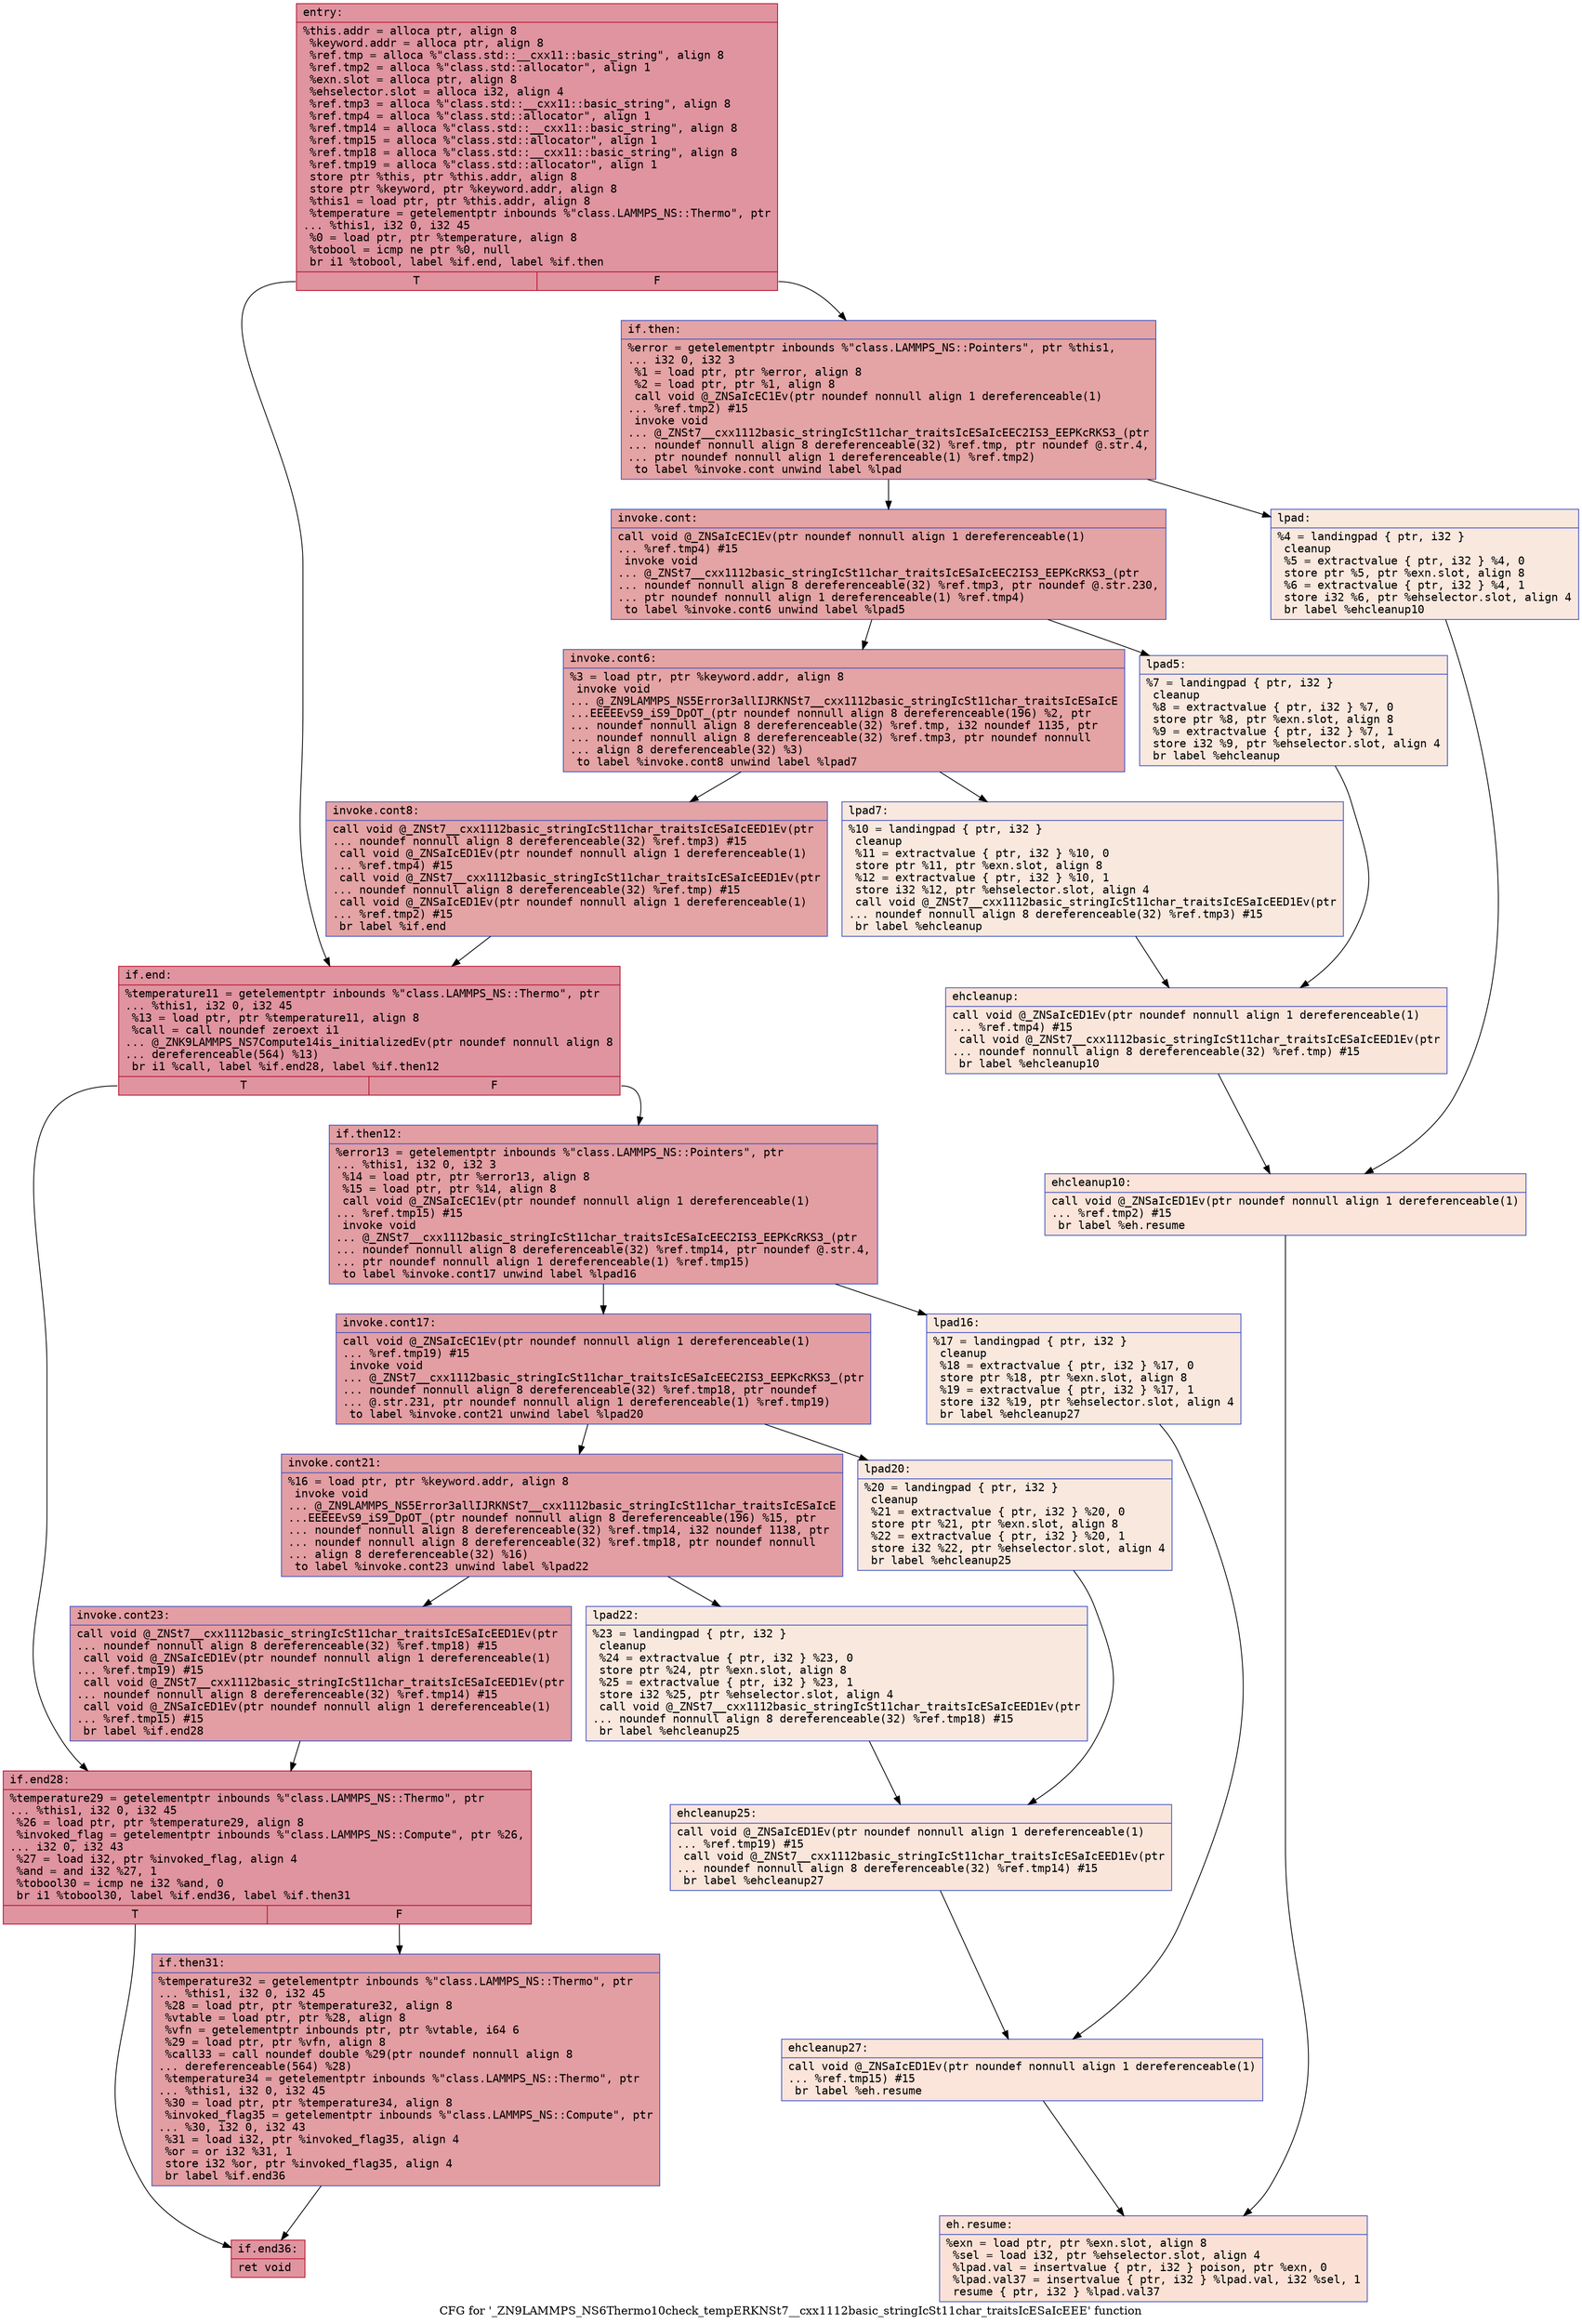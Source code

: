 digraph "CFG for '_ZN9LAMMPS_NS6Thermo10check_tempERKNSt7__cxx1112basic_stringIcSt11char_traitsIcESaIcEEE' function" {
	label="CFG for '_ZN9LAMMPS_NS6Thermo10check_tempERKNSt7__cxx1112basic_stringIcSt11char_traitsIcESaIcEEE' function";

	Node0x55bd4053f360 [shape=record,color="#b70d28ff", style=filled, fillcolor="#b70d2870" fontname="Courier",label="{entry:\l|  %this.addr = alloca ptr, align 8\l  %keyword.addr = alloca ptr, align 8\l  %ref.tmp = alloca %\"class.std::__cxx11::basic_string\", align 8\l  %ref.tmp2 = alloca %\"class.std::allocator\", align 1\l  %exn.slot = alloca ptr, align 8\l  %ehselector.slot = alloca i32, align 4\l  %ref.tmp3 = alloca %\"class.std::__cxx11::basic_string\", align 8\l  %ref.tmp4 = alloca %\"class.std::allocator\", align 1\l  %ref.tmp14 = alloca %\"class.std::__cxx11::basic_string\", align 8\l  %ref.tmp15 = alloca %\"class.std::allocator\", align 1\l  %ref.tmp18 = alloca %\"class.std::__cxx11::basic_string\", align 8\l  %ref.tmp19 = alloca %\"class.std::allocator\", align 1\l  store ptr %this, ptr %this.addr, align 8\l  store ptr %keyword, ptr %keyword.addr, align 8\l  %this1 = load ptr, ptr %this.addr, align 8\l  %temperature = getelementptr inbounds %\"class.LAMMPS_NS::Thermo\", ptr\l... %this1, i32 0, i32 45\l  %0 = load ptr, ptr %temperature, align 8\l  %tobool = icmp ne ptr %0, null\l  br i1 %tobool, label %if.end, label %if.then\l|{<s0>T|<s1>F}}"];
	Node0x55bd4053f360:s0 -> Node0x55bd40540130[tooltip="entry -> if.end\nProbability 62.50%" ];
	Node0x55bd4053f360:s1 -> Node0x55bd405401a0[tooltip="entry -> if.then\nProbability 37.50%" ];
	Node0x55bd405401a0 [shape=record,color="#3d50c3ff", style=filled, fillcolor="#c32e3170" fontname="Courier",label="{if.then:\l|  %error = getelementptr inbounds %\"class.LAMMPS_NS::Pointers\", ptr %this1,\l... i32 0, i32 3\l  %1 = load ptr, ptr %error, align 8\l  %2 = load ptr, ptr %1, align 8\l  call void @_ZNSaIcEC1Ev(ptr noundef nonnull align 1 dereferenceable(1)\l... %ref.tmp2) #15\l  invoke void\l... @_ZNSt7__cxx1112basic_stringIcSt11char_traitsIcESaIcEEC2IS3_EEPKcRKS3_(ptr\l... noundef nonnull align 8 dereferenceable(32) %ref.tmp, ptr noundef @.str.4,\l... ptr noundef nonnull align 1 dereferenceable(1) %ref.tmp2)\l          to label %invoke.cont unwind label %lpad\l}"];
	Node0x55bd405401a0 -> Node0x55bd40540620[tooltip="if.then -> invoke.cont\nProbability 100.00%" ];
	Node0x55bd405401a0 -> Node0x55bd405406a0[tooltip="if.then -> lpad\nProbability 0.00%" ];
	Node0x55bd40540620 [shape=record,color="#3d50c3ff", style=filled, fillcolor="#c32e3170" fontname="Courier",label="{invoke.cont:\l|  call void @_ZNSaIcEC1Ev(ptr noundef nonnull align 1 dereferenceable(1)\l... %ref.tmp4) #15\l  invoke void\l... @_ZNSt7__cxx1112basic_stringIcSt11char_traitsIcESaIcEEC2IS3_EEPKcRKS3_(ptr\l... noundef nonnull align 8 dereferenceable(32) %ref.tmp3, ptr noundef @.str.230,\l... ptr noundef nonnull align 1 dereferenceable(1) %ref.tmp4)\l          to label %invoke.cont6 unwind label %lpad5\l}"];
	Node0x55bd40540620 -> Node0x55bd405409c0[tooltip="invoke.cont -> invoke.cont6\nProbability 100.00%" ];
	Node0x55bd40540620 -> Node0x55bd40540a10[tooltip="invoke.cont -> lpad5\nProbability 0.00%" ];
	Node0x55bd405409c0 [shape=record,color="#3d50c3ff", style=filled, fillcolor="#c32e3170" fontname="Courier",label="{invoke.cont6:\l|  %3 = load ptr, ptr %keyword.addr, align 8\l  invoke void\l... @_ZN9LAMMPS_NS5Error3allIJRKNSt7__cxx1112basic_stringIcSt11char_traitsIcESaIcE\l...EEEEEvS9_iS9_DpOT_(ptr noundef nonnull align 8 dereferenceable(196) %2, ptr\l... noundef nonnull align 8 dereferenceable(32) %ref.tmp, i32 noundef 1135, ptr\l... noundef nonnull align 8 dereferenceable(32) %ref.tmp3, ptr noundef nonnull\l... align 8 dereferenceable(32) %3)\l          to label %invoke.cont8 unwind label %lpad7\l}"];
	Node0x55bd405409c0 -> Node0x55bd40540970[tooltip="invoke.cont6 -> invoke.cont8\nProbability 100.00%" ];
	Node0x55bd405409c0 -> Node0x55bd40540f40[tooltip="invoke.cont6 -> lpad7\nProbability 0.00%" ];
	Node0x55bd40540970 [shape=record,color="#3d50c3ff", style=filled, fillcolor="#c32e3170" fontname="Courier",label="{invoke.cont8:\l|  call void @_ZNSt7__cxx1112basic_stringIcSt11char_traitsIcESaIcEED1Ev(ptr\l... noundef nonnull align 8 dereferenceable(32) %ref.tmp3) #15\l  call void @_ZNSaIcED1Ev(ptr noundef nonnull align 1 dereferenceable(1)\l... %ref.tmp4) #15\l  call void @_ZNSt7__cxx1112basic_stringIcSt11char_traitsIcESaIcEED1Ev(ptr\l... noundef nonnull align 8 dereferenceable(32) %ref.tmp) #15\l  call void @_ZNSaIcED1Ev(ptr noundef nonnull align 1 dereferenceable(1)\l... %ref.tmp2) #15\l  br label %if.end\l}"];
	Node0x55bd40540970 -> Node0x55bd40540130[tooltip="invoke.cont8 -> if.end\nProbability 100.00%" ];
	Node0x55bd405406a0 [shape=record,color="#3d50c3ff", style=filled, fillcolor="#f2cab570" fontname="Courier",label="{lpad:\l|  %4 = landingpad \{ ptr, i32 \}\l          cleanup\l  %5 = extractvalue \{ ptr, i32 \} %4, 0\l  store ptr %5, ptr %exn.slot, align 8\l  %6 = extractvalue \{ ptr, i32 \} %4, 1\l  store i32 %6, ptr %ehselector.slot, align 4\l  br label %ehcleanup10\l}"];
	Node0x55bd405406a0 -> Node0x55bd405419c0[tooltip="lpad -> ehcleanup10\nProbability 100.00%" ];
	Node0x55bd40540a10 [shape=record,color="#3d50c3ff", style=filled, fillcolor="#f2cab570" fontname="Courier",label="{lpad5:\l|  %7 = landingpad \{ ptr, i32 \}\l          cleanup\l  %8 = extractvalue \{ ptr, i32 \} %7, 0\l  store ptr %8, ptr %exn.slot, align 8\l  %9 = extractvalue \{ ptr, i32 \} %7, 1\l  store i32 %9, ptr %ehselector.slot, align 4\l  br label %ehcleanup\l}"];
	Node0x55bd40540a10 -> Node0x55bd40541d30[tooltip="lpad5 -> ehcleanup\nProbability 100.00%" ];
	Node0x55bd40540f40 [shape=record,color="#3d50c3ff", style=filled, fillcolor="#f2cab570" fontname="Courier",label="{lpad7:\l|  %10 = landingpad \{ ptr, i32 \}\l          cleanup\l  %11 = extractvalue \{ ptr, i32 \} %10, 0\l  store ptr %11, ptr %exn.slot, align 8\l  %12 = extractvalue \{ ptr, i32 \} %10, 1\l  store i32 %12, ptr %ehselector.slot, align 4\l  call void @_ZNSt7__cxx1112basic_stringIcSt11char_traitsIcESaIcEED1Ev(ptr\l... noundef nonnull align 8 dereferenceable(32) %ref.tmp3) #15\l  br label %ehcleanup\l}"];
	Node0x55bd40540f40 -> Node0x55bd40541d30[tooltip="lpad7 -> ehcleanup\nProbability 100.00%" ];
	Node0x55bd40541d30 [shape=record,color="#3d50c3ff", style=filled, fillcolor="#f4c5ad70" fontname="Courier",label="{ehcleanup:\l|  call void @_ZNSaIcED1Ev(ptr noundef nonnull align 1 dereferenceable(1)\l... %ref.tmp4) #15\l  call void @_ZNSt7__cxx1112basic_stringIcSt11char_traitsIcESaIcEED1Ev(ptr\l... noundef nonnull align 8 dereferenceable(32) %ref.tmp) #15\l  br label %ehcleanup10\l}"];
	Node0x55bd40541d30 -> Node0x55bd405419c0[tooltip="ehcleanup -> ehcleanup10\nProbability 100.00%" ];
	Node0x55bd405419c0 [shape=record,color="#3d50c3ff", style=filled, fillcolor="#f5c1a970" fontname="Courier",label="{ehcleanup10:\l|  call void @_ZNSaIcED1Ev(ptr noundef nonnull align 1 dereferenceable(1)\l... %ref.tmp2) #15\l  br label %eh.resume\l}"];
	Node0x55bd405419c0 -> Node0x55bd40542640[tooltip="ehcleanup10 -> eh.resume\nProbability 100.00%" ];
	Node0x55bd40540130 [shape=record,color="#b70d28ff", style=filled, fillcolor="#b70d2870" fontname="Courier",label="{if.end:\l|  %temperature11 = getelementptr inbounds %\"class.LAMMPS_NS::Thermo\", ptr\l... %this1, i32 0, i32 45\l  %13 = load ptr, ptr %temperature11, align 8\l  %call = call noundef zeroext i1\l... @_ZNK9LAMMPS_NS7Compute14is_initializedEv(ptr noundef nonnull align 8\l... dereferenceable(564) %13)\l  br i1 %call, label %if.end28, label %if.then12\l|{<s0>T|<s1>F}}"];
	Node0x55bd40540130:s0 -> Node0x55bd40542a60[tooltip="if.end -> if.end28\nProbability 50.00%" ];
	Node0x55bd40540130:s1 -> Node0x55bd40542ae0[tooltip="if.end -> if.then12\nProbability 50.00%" ];
	Node0x55bd40542ae0 [shape=record,color="#3d50c3ff", style=filled, fillcolor="#be242e70" fontname="Courier",label="{if.then12:\l|  %error13 = getelementptr inbounds %\"class.LAMMPS_NS::Pointers\", ptr\l... %this1, i32 0, i32 3\l  %14 = load ptr, ptr %error13, align 8\l  %15 = load ptr, ptr %14, align 8\l  call void @_ZNSaIcEC1Ev(ptr noundef nonnull align 1 dereferenceable(1)\l... %ref.tmp15) #15\l  invoke void\l... @_ZNSt7__cxx1112basic_stringIcSt11char_traitsIcESaIcEEC2IS3_EEPKcRKS3_(ptr\l... noundef nonnull align 8 dereferenceable(32) %ref.tmp14, ptr noundef @.str.4,\l... ptr noundef nonnull align 1 dereferenceable(1) %ref.tmp15)\l          to label %invoke.cont17 unwind label %lpad16\l}"];
	Node0x55bd40542ae0 -> Node0x55bd40542fd0[tooltip="if.then12 -> invoke.cont17\nProbability 100.00%" ];
	Node0x55bd40542ae0 -> Node0x55bd40543050[tooltip="if.then12 -> lpad16\nProbability 0.00%" ];
	Node0x55bd40542fd0 [shape=record,color="#3d50c3ff", style=filled, fillcolor="#be242e70" fontname="Courier",label="{invoke.cont17:\l|  call void @_ZNSaIcEC1Ev(ptr noundef nonnull align 1 dereferenceable(1)\l... %ref.tmp19) #15\l  invoke void\l... @_ZNSt7__cxx1112basic_stringIcSt11char_traitsIcESaIcEEC2IS3_EEPKcRKS3_(ptr\l... noundef nonnull align 8 dereferenceable(32) %ref.tmp18, ptr noundef\l... @.str.231, ptr noundef nonnull align 1 dereferenceable(1) %ref.tmp19)\l          to label %invoke.cont21 unwind label %lpad20\l}"];
	Node0x55bd40542fd0 -> Node0x55bd405433d0[tooltip="invoke.cont17 -> invoke.cont21\nProbability 100.00%" ];
	Node0x55bd40542fd0 -> Node0x55bd40543420[tooltip="invoke.cont17 -> lpad20\nProbability 0.00%" ];
	Node0x55bd405433d0 [shape=record,color="#3d50c3ff", style=filled, fillcolor="#be242e70" fontname="Courier",label="{invoke.cont21:\l|  %16 = load ptr, ptr %keyword.addr, align 8\l  invoke void\l... @_ZN9LAMMPS_NS5Error3allIJRKNSt7__cxx1112basic_stringIcSt11char_traitsIcESaIcE\l...EEEEEvS9_iS9_DpOT_(ptr noundef nonnull align 8 dereferenceable(196) %15, ptr\l... noundef nonnull align 8 dereferenceable(32) %ref.tmp14, i32 noundef 1138, ptr\l... noundef nonnull align 8 dereferenceable(32) %ref.tmp18, ptr noundef nonnull\l... align 8 dereferenceable(32) %16)\l          to label %invoke.cont23 unwind label %lpad22\l}"];
	Node0x55bd405433d0 -> Node0x55bd40543380[tooltip="invoke.cont21 -> invoke.cont23\nProbability 100.00%" ];
	Node0x55bd405433d0 -> Node0x55bd405437d0[tooltip="invoke.cont21 -> lpad22\nProbability 0.00%" ];
	Node0x55bd40543380 [shape=record,color="#3d50c3ff", style=filled, fillcolor="#be242e70" fontname="Courier",label="{invoke.cont23:\l|  call void @_ZNSt7__cxx1112basic_stringIcSt11char_traitsIcESaIcEED1Ev(ptr\l... noundef nonnull align 8 dereferenceable(32) %ref.tmp18) #15\l  call void @_ZNSaIcED1Ev(ptr noundef nonnull align 1 dereferenceable(1)\l... %ref.tmp19) #15\l  call void @_ZNSt7__cxx1112basic_stringIcSt11char_traitsIcESaIcEED1Ev(ptr\l... noundef nonnull align 8 dereferenceable(32) %ref.tmp14) #15\l  call void @_ZNSaIcED1Ev(ptr noundef nonnull align 1 dereferenceable(1)\l... %ref.tmp15) #15\l  br label %if.end28\l}"];
	Node0x55bd40543380 -> Node0x55bd40542a60[tooltip="invoke.cont23 -> if.end28\nProbability 100.00%" ];
	Node0x55bd40543050 [shape=record,color="#3d50c3ff", style=filled, fillcolor="#f2cab570" fontname="Courier",label="{lpad16:\l|  %17 = landingpad \{ ptr, i32 \}\l          cleanup\l  %18 = extractvalue \{ ptr, i32 \} %17, 0\l  store ptr %18, ptr %exn.slot, align 8\l  %19 = extractvalue \{ ptr, i32 \} %17, 1\l  store i32 %19, ptr %ehselector.slot, align 4\l  br label %ehcleanup27\l}"];
	Node0x55bd40543050 -> Node0x55bd40544170[tooltip="lpad16 -> ehcleanup27\nProbability 100.00%" ];
	Node0x55bd40543420 [shape=record,color="#3d50c3ff", style=filled, fillcolor="#f2cab570" fontname="Courier",label="{lpad20:\l|  %20 = landingpad \{ ptr, i32 \}\l          cleanup\l  %21 = extractvalue \{ ptr, i32 \} %20, 0\l  store ptr %21, ptr %exn.slot, align 8\l  %22 = extractvalue \{ ptr, i32 \} %20, 1\l  store i32 %22, ptr %ehselector.slot, align 4\l  br label %ehcleanup25\l}"];
	Node0x55bd40543420 -> Node0x55bd40544470[tooltip="lpad20 -> ehcleanup25\nProbability 100.00%" ];
	Node0x55bd405437d0 [shape=record,color="#3d50c3ff", style=filled, fillcolor="#f2cab570" fontname="Courier",label="{lpad22:\l|  %23 = landingpad \{ ptr, i32 \}\l          cleanup\l  %24 = extractvalue \{ ptr, i32 \} %23, 0\l  store ptr %24, ptr %exn.slot, align 8\l  %25 = extractvalue \{ ptr, i32 \} %23, 1\l  store i32 %25, ptr %ehselector.slot, align 4\l  call void @_ZNSt7__cxx1112basic_stringIcSt11char_traitsIcESaIcEED1Ev(ptr\l... noundef nonnull align 8 dereferenceable(32) %ref.tmp18) #15\l  br label %ehcleanup25\l}"];
	Node0x55bd405437d0 -> Node0x55bd40544470[tooltip="lpad22 -> ehcleanup25\nProbability 100.00%" ];
	Node0x55bd40544470 [shape=record,color="#3d50c3ff", style=filled, fillcolor="#f4c5ad70" fontname="Courier",label="{ehcleanup25:\l|  call void @_ZNSaIcED1Ev(ptr noundef nonnull align 1 dereferenceable(1)\l... %ref.tmp19) #15\l  call void @_ZNSt7__cxx1112basic_stringIcSt11char_traitsIcESaIcEED1Ev(ptr\l... noundef nonnull align 8 dereferenceable(32) %ref.tmp14) #15\l  br label %ehcleanup27\l}"];
	Node0x55bd40544470 -> Node0x55bd40544170[tooltip="ehcleanup25 -> ehcleanup27\nProbability 100.00%" ];
	Node0x55bd40544170 [shape=record,color="#3d50c3ff", style=filled, fillcolor="#f5c1a970" fontname="Courier",label="{ehcleanup27:\l|  call void @_ZNSaIcED1Ev(ptr noundef nonnull align 1 dereferenceable(1)\l... %ref.tmp15) #15\l  br label %eh.resume\l}"];
	Node0x55bd40544170 -> Node0x55bd40542640[tooltip="ehcleanup27 -> eh.resume\nProbability 100.00%" ];
	Node0x55bd40542a60 [shape=record,color="#b70d28ff", style=filled, fillcolor="#b70d2870" fontname="Courier",label="{if.end28:\l|  %temperature29 = getelementptr inbounds %\"class.LAMMPS_NS::Thermo\", ptr\l... %this1, i32 0, i32 45\l  %26 = load ptr, ptr %temperature29, align 8\l  %invoked_flag = getelementptr inbounds %\"class.LAMMPS_NS::Compute\", ptr %26,\l... i32 0, i32 43\l  %27 = load i32, ptr %invoked_flag, align 4\l  %and = and i32 %27, 1\l  %tobool30 = icmp ne i32 %and, 0\l  br i1 %tobool30, label %if.end36, label %if.then31\l|{<s0>T|<s1>F}}"];
	Node0x55bd40542a60:s0 -> Node0x55bd405451f0[tooltip="if.end28 -> if.end36\nProbability 50.00%" ];
	Node0x55bd40542a60:s1 -> Node0x55bd40545270[tooltip="if.end28 -> if.then31\nProbability 50.00%" ];
	Node0x55bd40545270 [shape=record,color="#3d50c3ff", style=filled, fillcolor="#be242e70" fontname="Courier",label="{if.then31:\l|  %temperature32 = getelementptr inbounds %\"class.LAMMPS_NS::Thermo\", ptr\l... %this1, i32 0, i32 45\l  %28 = load ptr, ptr %temperature32, align 8\l  %vtable = load ptr, ptr %28, align 8\l  %vfn = getelementptr inbounds ptr, ptr %vtable, i64 6\l  %29 = load ptr, ptr %vfn, align 8\l  %call33 = call noundef double %29(ptr noundef nonnull align 8\l... dereferenceable(564) %28)\l  %temperature34 = getelementptr inbounds %\"class.LAMMPS_NS::Thermo\", ptr\l... %this1, i32 0, i32 45\l  %30 = load ptr, ptr %temperature34, align 8\l  %invoked_flag35 = getelementptr inbounds %\"class.LAMMPS_NS::Compute\", ptr\l... %30, i32 0, i32 43\l  %31 = load i32, ptr %invoked_flag35, align 4\l  %or = or i32 %31, 1\l  store i32 %or, ptr %invoked_flag35, align 4\l  br label %if.end36\l}"];
	Node0x55bd40545270 -> Node0x55bd405451f0[tooltip="if.then31 -> if.end36\nProbability 100.00%" ];
	Node0x55bd405451f0 [shape=record,color="#b70d28ff", style=filled, fillcolor="#b70d2870" fontname="Courier",label="{if.end36:\l|  ret void\l}"];
	Node0x55bd40542640 [shape=record,color="#3d50c3ff", style=filled, fillcolor="#f7bca170" fontname="Courier",label="{eh.resume:\l|  %exn = load ptr, ptr %exn.slot, align 8\l  %sel = load i32, ptr %ehselector.slot, align 4\l  %lpad.val = insertvalue \{ ptr, i32 \} poison, ptr %exn, 0\l  %lpad.val37 = insertvalue \{ ptr, i32 \} %lpad.val, i32 %sel, 1\l  resume \{ ptr, i32 \} %lpad.val37\l}"];
}
